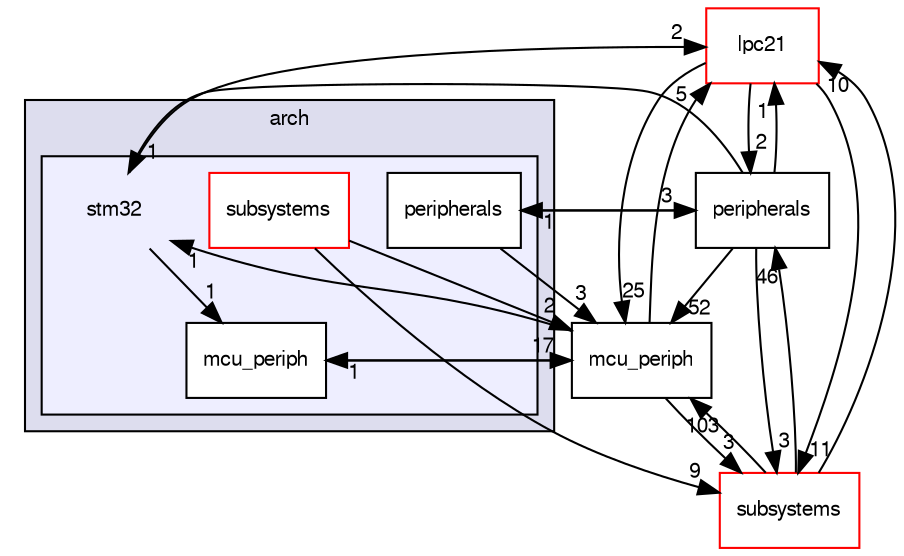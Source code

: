 digraph "sw/airborne/arch/stm32" {
  compound=true
  node [ fontsize="10", fontname="FreeSans"];
  edge [ labelfontsize="10", labelfontname="FreeSans"];
  subgraph clusterdir_fc6475eb39ea0144fb6697b809fd11a9 {
    graph [ bgcolor="#ddddee", pencolor="black", label="arch" fontname="FreeSans", fontsize="10", URL="dir_fc6475eb39ea0144fb6697b809fd11a9.html"]
  subgraph clusterdir_ebfa5059daba0d85a68f1520147b1a51 {
    graph [ bgcolor="#eeeeff", pencolor="black", label="" URL="dir_ebfa5059daba0d85a68f1520147b1a51.html"];
    dir_ebfa5059daba0d85a68f1520147b1a51 [shape=plaintext label="stm32"];
    dir_0722e4cfffe4ffd4c81bbc7e5d686ba4 [shape=box label="mcu_periph" color="black" fillcolor="white" style="filled" URL="dir_0722e4cfffe4ffd4c81bbc7e5d686ba4.html"];
    dir_40949b6ea70303acfc197760b8c0e0ae [shape=box label="peripherals" color="black" fillcolor="white" style="filled" URL="dir_40949b6ea70303acfc197760b8c0e0ae.html"];
    dir_71548ae744da26ac2c7ca213b679dc43 [shape=box label="subsystems" color="red" fillcolor="white" style="filled" URL="dir_71548ae744da26ac2c7ca213b679dc43.html"];
  }
  }
  dir_3f7617cb4a5e4fe5cc816b7b3bbdea3a [shape=box label="lpc21" fillcolor="white" style="filled" color="red" URL="dir_3f7617cb4a5e4fe5cc816b7b3bbdea3a.html"];
  dir_0a48ba2c0a76794adfddddc873522f67 [shape=box label="peripherals" URL="dir_0a48ba2c0a76794adfddddc873522f67.html"];
  dir_12d6ec7aac5a4a9b8cee17e35022d7c7 [shape=box label="subsystems" fillcolor="white" style="filled" color="red" URL="dir_12d6ec7aac5a4a9b8cee17e35022d7c7.html"];
  dir_1ca43f6a116d741d80fb1d0555a2b198 [shape=box label="mcu_periph" URL="dir_1ca43f6a116d741d80fb1d0555a2b198.html"];
  dir_3f7617cb4a5e4fe5cc816b7b3bbdea3a->dir_0a48ba2c0a76794adfddddc873522f67 [headlabel="2", labeldistance=1.5 headhref="dir_000005_000124.html"];
  dir_3f7617cb4a5e4fe5cc816b7b3bbdea3a->dir_12d6ec7aac5a4a9b8cee17e35022d7c7 [headlabel="11", labeldistance=1.5 headhref="dir_000005_000051.html"];
  dir_3f7617cb4a5e4fe5cc816b7b3bbdea3a->dir_1ca43f6a116d741d80fb1d0555a2b198 [headlabel="25", labeldistance=1.5 headhref="dir_000005_000120.html"];
  dir_0a48ba2c0a76794adfddddc873522f67->dir_3f7617cb4a5e4fe5cc816b7b3bbdea3a [headlabel="1", labeldistance=1.5 headhref="dir_000124_000005.html"];
  dir_0a48ba2c0a76794adfddddc873522f67->dir_12d6ec7aac5a4a9b8cee17e35022d7c7 [headlabel="3", labeldistance=1.5 headhref="dir_000124_000051.html"];
  dir_0a48ba2c0a76794adfddddc873522f67->dir_ebfa5059daba0d85a68f1520147b1a51 [headlabel="1", labeldistance=1.5 headhref="dir_000124_000007.html"];
  dir_0a48ba2c0a76794adfddddc873522f67->dir_1ca43f6a116d741d80fb1d0555a2b198 [headlabel="52", labeldistance=1.5 headhref="dir_000124_000120.html"];
  dir_0a48ba2c0a76794adfddddc873522f67->dir_40949b6ea70303acfc197760b8c0e0ae [headlabel="1", labeldistance=1.5 headhref="dir_000124_000043.html"];
  dir_12d6ec7aac5a4a9b8cee17e35022d7c7->dir_3f7617cb4a5e4fe5cc816b7b3bbdea3a [headlabel="10", labeldistance=1.5 headhref="dir_000051_000005.html"];
  dir_12d6ec7aac5a4a9b8cee17e35022d7c7->dir_0a48ba2c0a76794adfddddc873522f67 [headlabel="46", labeldistance=1.5 headhref="dir_000051_000124.html"];
  dir_12d6ec7aac5a4a9b8cee17e35022d7c7->dir_1ca43f6a116d741d80fb1d0555a2b198 [headlabel="103", labeldistance=1.5 headhref="dir_000051_000120.html"];
  dir_0722e4cfffe4ffd4c81bbc7e5d686ba4->dir_1ca43f6a116d741d80fb1d0555a2b198 [headlabel="17", labeldistance=1.5 headhref="dir_000012_000120.html"];
  dir_ebfa5059daba0d85a68f1520147b1a51->dir_3f7617cb4a5e4fe5cc816b7b3bbdea3a [headlabel="2", labeldistance=1.5 headhref="dir_000007_000005.html"];
  dir_ebfa5059daba0d85a68f1520147b1a51->dir_0722e4cfffe4ffd4c81bbc7e5d686ba4 [headlabel="1", labeldistance=1.5 headhref="dir_000007_000012.html"];
  dir_1ca43f6a116d741d80fb1d0555a2b198->dir_3f7617cb4a5e4fe5cc816b7b3bbdea3a [headlabel="5", labeldistance=1.5 headhref="dir_000120_000005.html"];
  dir_1ca43f6a116d741d80fb1d0555a2b198->dir_12d6ec7aac5a4a9b8cee17e35022d7c7 [headlabel="3", labeldistance=1.5 headhref="dir_000120_000051.html"];
  dir_1ca43f6a116d741d80fb1d0555a2b198->dir_0722e4cfffe4ffd4c81bbc7e5d686ba4 [headlabel="1", labeldistance=1.5 headhref="dir_000120_000012.html"];
  dir_1ca43f6a116d741d80fb1d0555a2b198->dir_ebfa5059daba0d85a68f1520147b1a51 [headlabel="1", labeldistance=1.5 headhref="dir_000120_000007.html"];
  dir_71548ae744da26ac2c7ca213b679dc43->dir_12d6ec7aac5a4a9b8cee17e35022d7c7 [headlabel="9", labeldistance=1.5 headhref="dir_000028_000051.html"];
  dir_71548ae744da26ac2c7ca213b679dc43->dir_1ca43f6a116d741d80fb1d0555a2b198 [headlabel="2", labeldistance=1.5 headhref="dir_000028_000120.html"];
  dir_40949b6ea70303acfc197760b8c0e0ae->dir_0a48ba2c0a76794adfddddc873522f67 [headlabel="3", labeldistance=1.5 headhref="dir_000043_000124.html"];
  dir_40949b6ea70303acfc197760b8c0e0ae->dir_1ca43f6a116d741d80fb1d0555a2b198 [headlabel="3", labeldistance=1.5 headhref="dir_000043_000120.html"];
}
